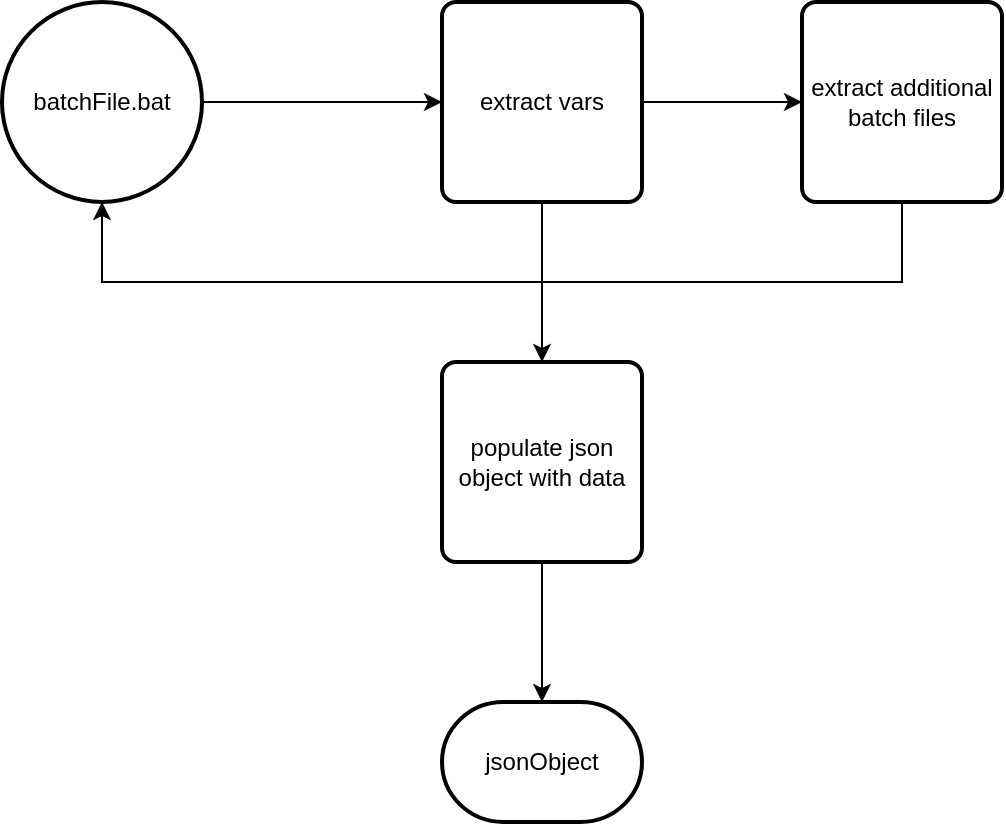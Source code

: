 <mxfile version="10.7.0" type="device"><diagram id="CAfFfvHR81MqtLcTT8Zg" name="Página-1"><mxGraphModel dx="1074" dy="668" grid="1" gridSize="10" guides="1" tooltips="1" connect="1" arrows="1" fold="1" page="1" pageScale="1" pageWidth="827" pageHeight="1169" math="0" shadow="0"><root><mxCell id="0"/><mxCell id="1" parent="0"/><mxCell id="EfMl-rnra75tvMnLmJB4-8" style="edgeStyle=orthogonalEdgeStyle;rounded=0;orthogonalLoop=1;jettySize=auto;html=1;exitX=1;exitY=0.5;exitDx=0;exitDy=0;exitPerimeter=0;" edge="1" parent="1" source="EfMl-rnra75tvMnLmJB4-2" target="EfMl-rnra75tvMnLmJB4-3"><mxGeometry relative="1" as="geometry"/></mxCell><mxCell id="EfMl-rnra75tvMnLmJB4-2" value="&lt;span&gt;batchFile.bat&lt;/span&gt;" style="strokeWidth=2;html=1;shape=mxgraph.flowchart.start_2;whiteSpace=wrap;" vertex="1" parent="1"><mxGeometry x="110" y="30" width="100" height="100" as="geometry"/></mxCell><mxCell id="EfMl-rnra75tvMnLmJB4-6" value="" style="edgeStyle=orthogonalEdgeStyle;rounded=0;orthogonalLoop=1;jettySize=auto;html=1;" edge="1" parent="1" source="EfMl-rnra75tvMnLmJB4-3" target="EfMl-rnra75tvMnLmJB4-5"><mxGeometry relative="1" as="geometry"/></mxCell><mxCell id="EfMl-rnra75tvMnLmJB4-12" value="" style="edgeStyle=orthogonalEdgeStyle;rounded=0;orthogonalLoop=1;jettySize=auto;html=1;" edge="1" parent="1" source="EfMl-rnra75tvMnLmJB4-3" target="EfMl-rnra75tvMnLmJB4-11"><mxGeometry relative="1" as="geometry"/></mxCell><mxCell id="EfMl-rnra75tvMnLmJB4-3" value="extract vars" style="rounded=1;whiteSpace=wrap;html=1;absoluteArcSize=1;arcSize=14;strokeWidth=2;" vertex="1" parent="1"><mxGeometry x="330" y="30" width="100" height="100" as="geometry"/></mxCell><mxCell id="EfMl-rnra75tvMnLmJB4-14" style="edgeStyle=orthogonalEdgeStyle;rounded=0;orthogonalLoop=1;jettySize=auto;html=1;exitX=0.5;exitY=1;exitDx=0;exitDy=0;entryX=0.5;entryY=0;entryDx=0;entryDy=0;entryPerimeter=0;" edge="1" parent="1" source="EfMl-rnra75tvMnLmJB4-11" target="EfMl-rnra75tvMnLmJB4-13"><mxGeometry relative="1" as="geometry"/></mxCell><mxCell id="EfMl-rnra75tvMnLmJB4-11" value="populate json object with data" style="rounded=1;whiteSpace=wrap;html=1;absoluteArcSize=1;arcSize=14;strokeWidth=2;" vertex="1" parent="1"><mxGeometry x="330" y="210" width="100" height="100" as="geometry"/></mxCell><mxCell id="EfMl-rnra75tvMnLmJB4-7" style="edgeStyle=orthogonalEdgeStyle;rounded=0;orthogonalLoop=1;jettySize=auto;html=1;entryX=0.5;entryY=1;entryDx=0;entryDy=0;entryPerimeter=0;" edge="1" parent="1" source="EfMl-rnra75tvMnLmJB4-5" target="EfMl-rnra75tvMnLmJB4-2"><mxGeometry relative="1" as="geometry"><Array as="points"><mxPoint x="560" y="170"/><mxPoint x="160" y="170"/></Array></mxGeometry></mxCell><mxCell id="EfMl-rnra75tvMnLmJB4-5" value="extract additional batch files" style="rounded=1;whiteSpace=wrap;html=1;absoluteArcSize=1;arcSize=14;strokeWidth=2;" vertex="1" parent="1"><mxGeometry x="510" y="30" width="100" height="100" as="geometry"/></mxCell><mxCell id="EfMl-rnra75tvMnLmJB4-13" value="jsonObject" style="strokeWidth=2;html=1;shape=mxgraph.flowchart.terminator;whiteSpace=wrap;" vertex="1" parent="1"><mxGeometry x="330" y="380" width="100" height="60" as="geometry"/></mxCell></root></mxGraphModel></diagram></mxfile>